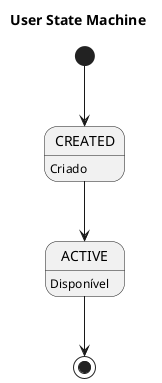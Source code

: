 @startuml User State Machine
title User State Machine
hide empty description

[*] --> CREATED
CREATED --> ACTIVE
CREATED: Criado
ACTIVE: Disponível
ACTIVE --> [*]
@enduml
